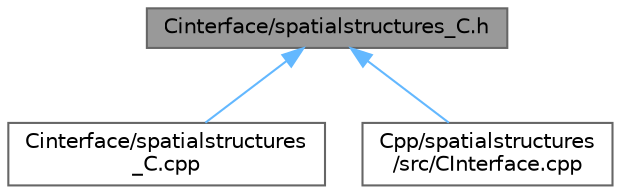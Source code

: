 digraph "Cinterface/spatialstructures_C.h"
{
 // LATEX_PDF_SIZE
  bgcolor="transparent";
  edge [fontname=Helvetica,fontsize=10,labelfontname=Helvetica,labelfontsize=10];
  node [fontname=Helvetica,fontsize=10,shape=box,height=0.2,width=0.4];
  Node1 [label="Cinterface/spatialstructures_C.h",height=0.2,width=0.4,color="gray40", fillcolor="grey60", style="filled", fontcolor="black",tooltip="Header file related to manipulating nodes, edges, and graphs via CInterface."];
  Node1 -> Node2 [dir="back",color="steelblue1",style="solid"];
  Node2 [label="Cinterface/spatialstructures\l_C.cpp",height=0.2,width=0.4,color="grey40", fillcolor="white", style="filled",URL="$a00434.html",tooltip=" "];
  Node1 -> Node3 [dir="back",color="steelblue1",style="solid"];
  Node3 [label="Cpp/spatialstructures\l/src/CInterface.cpp",height=0.2,width=0.4,color="grey40", fillcolor="white", style="filled",URL="$a00245.html",tooltip="Contains implementation for the CInterface."];
}

